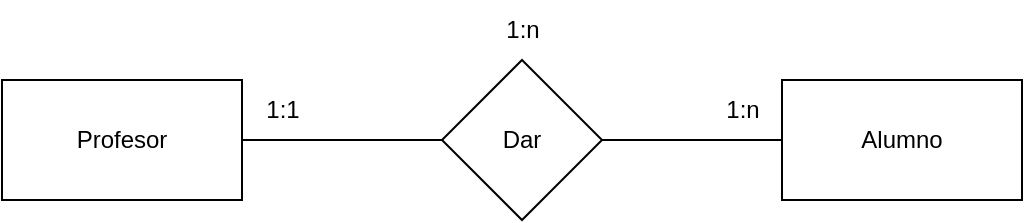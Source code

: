 <mxfile version="20.3.3" type="github"><diagram id="e-o6jon2sMzt2f6sX4oO" name="Página-1"><mxGraphModel dx="1422" dy="771" grid="1" gridSize="10" guides="1" tooltips="1" connect="1" arrows="1" fold="1" page="1" pageScale="1" pageWidth="827" pageHeight="1169" math="0" shadow="0"><root><mxCell id="0"/><mxCell id="1" parent="0"/><mxCell id="EU2MA8LSs2VXo3EuWL2--1" value="Profesor" style="rounded=0;whiteSpace=wrap;html=1;" parent="1" vertex="1"><mxGeometry x="210" y="350" width="120" height="60" as="geometry"/></mxCell><mxCell id="EU2MA8LSs2VXo3EuWL2--2" value="Alumno" style="rounded=0;whiteSpace=wrap;html=1;" parent="1" vertex="1"><mxGeometry x="600" y="350" width="120" height="60" as="geometry"/></mxCell><mxCell id="EU2MA8LSs2VXo3EuWL2--4" value="Dar" style="rhombus;whiteSpace=wrap;html=1;" parent="1" vertex="1"><mxGeometry x="430" y="340" width="80" height="80" as="geometry"/></mxCell><mxCell id="EU2MA8LSs2VXo3EuWL2--6" value="" style="endArrow=none;html=1;rounded=0;entryX=0;entryY=0.5;entryDx=0;entryDy=0;exitX=1;exitY=0.5;exitDx=0;exitDy=0;" parent="1" source="EU2MA8LSs2VXo3EuWL2--1" target="EU2MA8LSs2VXo3EuWL2--4" edge="1"><mxGeometry width="50" height="50" relative="1" as="geometry"><mxPoint x="350" y="380" as="sourcePoint"/><mxPoint x="290" y="330" as="targetPoint"/></mxGeometry></mxCell><mxCell id="EU2MA8LSs2VXo3EuWL2--8" value="" style="endArrow=none;html=1;rounded=0;entryX=1;entryY=0.5;entryDx=0;entryDy=0;exitX=0;exitY=0.5;exitDx=0;exitDy=0;" parent="1" source="EU2MA8LSs2VXo3EuWL2--2" target="EU2MA8LSs2VXo3EuWL2--4" edge="1"><mxGeometry width="50" height="50" relative="1" as="geometry"><mxPoint x="240" y="380" as="sourcePoint"/><mxPoint x="290" y="330" as="targetPoint"/></mxGeometry></mxCell><mxCell id="EU2MA8LSs2VXo3EuWL2--9" value="1:1" style="text;html=1;align=center;verticalAlign=middle;resizable=0;points=[];autosize=1;strokeColor=none;fillColor=none;" parent="1" vertex="1"><mxGeometry x="330" y="350" width="40" height="30" as="geometry"/></mxCell><mxCell id="EU2MA8LSs2VXo3EuWL2--10" value="1:n" style="text;html=1;align=center;verticalAlign=middle;resizable=0;points=[];autosize=1;strokeColor=none;fillColor=none;" parent="1" vertex="1"><mxGeometry x="560" y="350" width="40" height="30" as="geometry"/></mxCell><mxCell id="EU2MA8LSs2VXo3EuWL2--11" value="1:n" style="text;html=1;align=center;verticalAlign=middle;resizable=0;points=[];autosize=1;strokeColor=none;fillColor=none;" parent="1" vertex="1"><mxGeometry x="450" y="310" width="40" height="30" as="geometry"/></mxCell></root></mxGraphModel></diagram></mxfile>